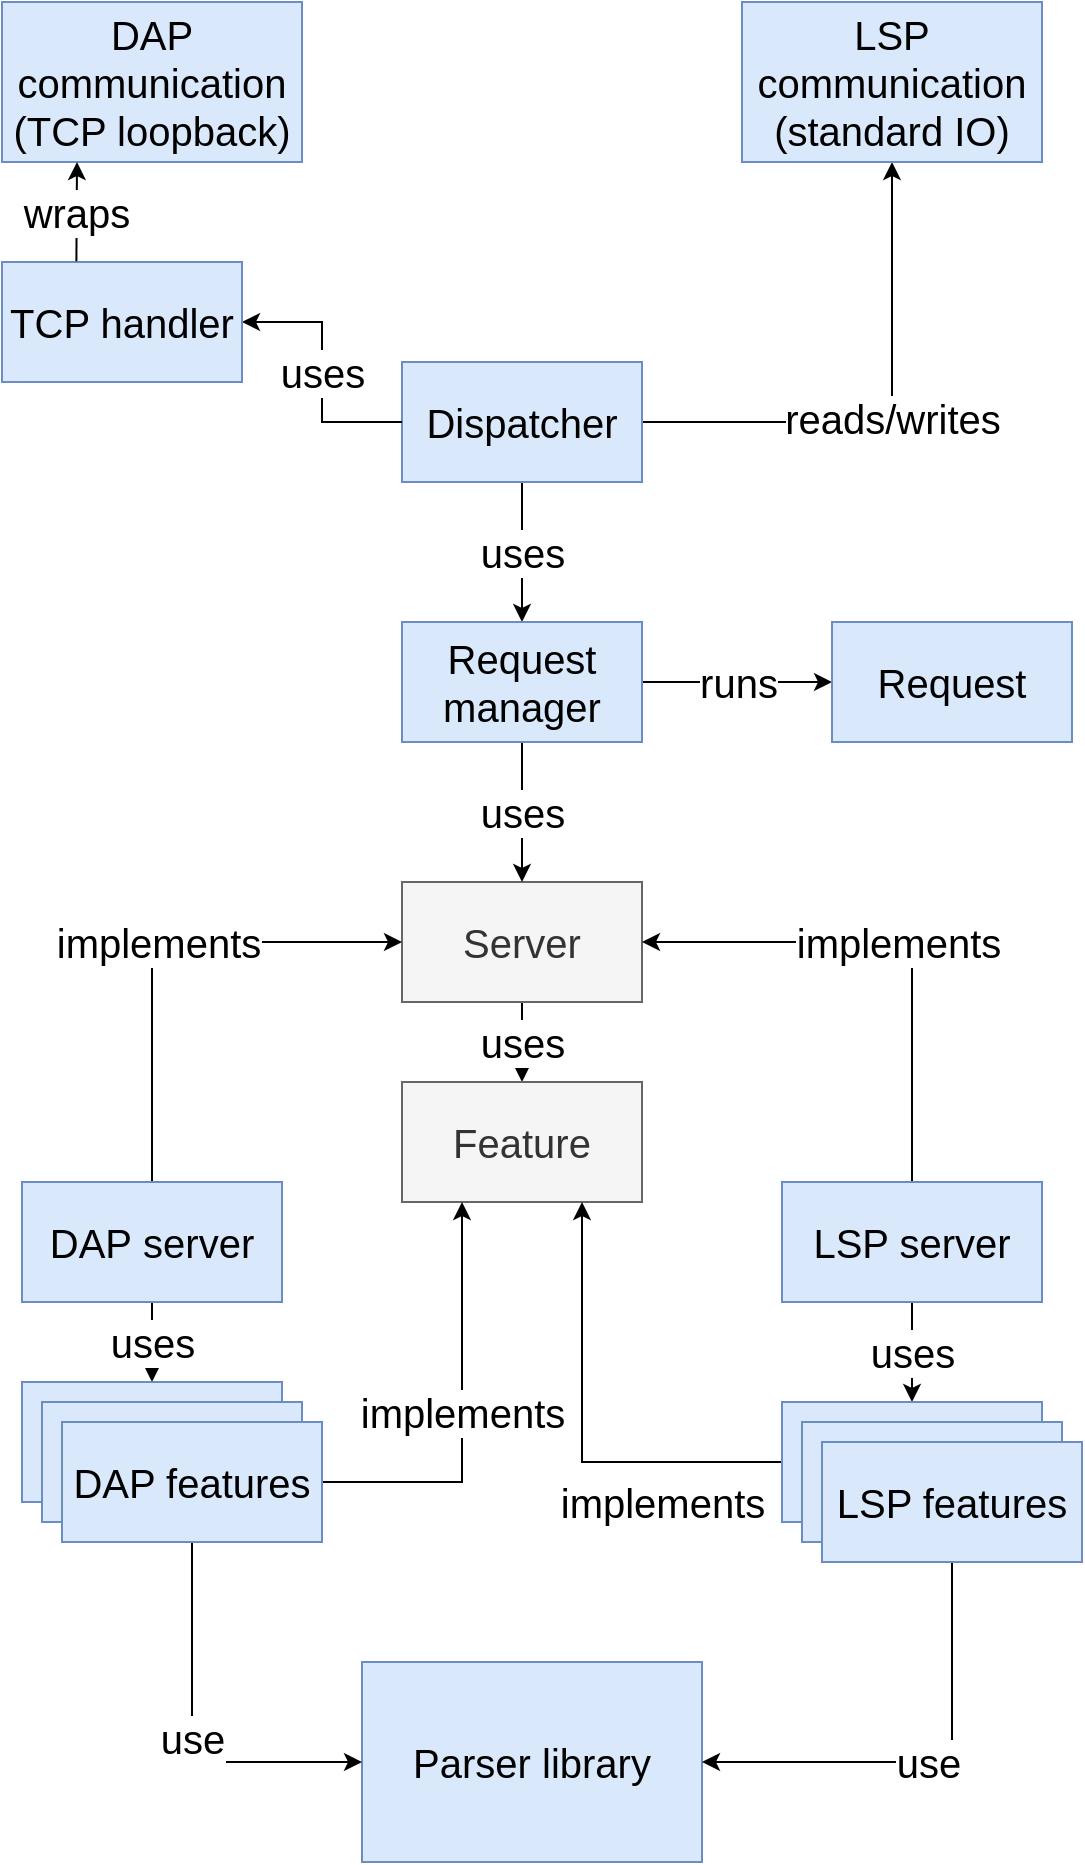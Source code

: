 <mxfile version="12.6.5" type="device"><diagram id="trd9cYVxJuldYeS37cQ7" name="Page-1"><mxGraphModel dx="1390" dy="886" grid="1" gridSize="10" guides="1" tooltips="1" connect="1" arrows="1" fold="1" page="0" pageScale="1" pageWidth="850" pageHeight="1100" math="0" shadow="0"><root><mxCell id="0"/><mxCell id="1" parent="0"/><mxCell id="cRrUmFHNwnfsg5DdPiDe-26" value="reads/writes" style="edgeStyle=orthogonalEdgeStyle;rounded=0;orthogonalLoop=1;jettySize=auto;html=1;exitX=1;exitY=0.5;exitDx=0;exitDy=0;entryX=0.5;entryY=1;entryDx=0;entryDy=0;startArrow=none;startFill=0;endArrow=classic;endFill=1;fontSize=20;" parent="1" source="cRrUmFHNwnfsg5DdPiDe-1" target="cRrUmFHNwnfsg5DdPiDe-6" edge="1"><mxGeometry relative="1" as="geometry"/></mxCell><mxCell id="cRrUmFHNwnfsg5DdPiDe-49" value="uses" style="edgeStyle=orthogonalEdgeStyle;rounded=0;orthogonalLoop=1;jettySize=auto;html=1;exitX=0.5;exitY=1;exitDx=0;exitDy=0;entryX=0.5;entryY=0;entryDx=0;entryDy=0;startArrow=none;startFill=0;endArrow=classic;endFill=1;fontSize=20;" parent="1" source="cRrUmFHNwnfsg5DdPiDe-1" target="cRrUmFHNwnfsg5DdPiDe-5" edge="1"><mxGeometry relative="1" as="geometry"/></mxCell><mxCell id="cRrUmFHNwnfsg5DdPiDe-1" value="Dispatcher" style="rounded=0;whiteSpace=wrap;html=1;fillColor=#dae8fc;strokeColor=#6c8ebf;fontSize=20;" parent="1" vertex="1"><mxGeometry x="290" y="200" width="120" height="60" as="geometry"/></mxCell><mxCell id="cRrUmFHNwnfsg5DdPiDe-3" value="Parser library" style="rounded=0;whiteSpace=wrap;html=1;fillColor=#dae8fc;strokeColor=#6c8ebf;fontSize=20;" parent="1" vertex="1"><mxGeometry x="270" y="850" width="170" height="100" as="geometry"/></mxCell><mxCell id="cRrUmFHNwnfsg5DdPiDe-30" value="uses" style="edgeStyle=orthogonalEdgeStyle;rounded=0;orthogonalLoop=1;jettySize=auto;html=1;exitX=0.5;exitY=1;exitDx=0;exitDy=0;entryX=0.5;entryY=0;entryDx=0;entryDy=0;startArrow=none;startFill=0;endArrow=classic;endFill=1;fontSize=20;" parent="1" source="cRrUmFHNwnfsg5DdPiDe-4" target="cRrUmFHNwnfsg5DdPiDe-12" edge="1"><mxGeometry relative="1" as="geometry"/></mxCell><mxCell id="cRrUmFHNwnfsg5DdPiDe-4" value="Server" style="rounded=0;whiteSpace=wrap;html=1;fillColor=#f5f5f5;strokeColor=#666666;fontSize=20;fontColor=#333333;" parent="1" vertex="1"><mxGeometry x="290" y="460" width="120" height="60" as="geometry"/></mxCell><mxCell id="cRrUmFHNwnfsg5DdPiDe-28" value="runs" style="edgeStyle=orthogonalEdgeStyle;rounded=0;orthogonalLoop=1;jettySize=auto;html=1;exitX=1;exitY=0.5;exitDx=0;exitDy=0;entryX=0;entryY=0.5;entryDx=0;entryDy=0;startArrow=none;startFill=0;endArrow=classic;endFill=1;fontSize=20;" parent="1" source="cRrUmFHNwnfsg5DdPiDe-5" target="cRrUmFHNwnfsg5DdPiDe-10" edge="1"><mxGeometry relative="1" as="geometry"/></mxCell><mxCell id="cRrUmFHNwnfsg5DdPiDe-44" value="uses" style="edgeStyle=orthogonalEdgeStyle;rounded=0;orthogonalLoop=1;jettySize=auto;html=1;exitX=0.5;exitY=1;exitDx=0;exitDy=0;entryX=0.5;entryY=0;entryDx=0;entryDy=0;startArrow=none;startFill=0;endArrow=classic;endFill=1;fontSize=20;" parent="1" source="cRrUmFHNwnfsg5DdPiDe-5" target="cRrUmFHNwnfsg5DdPiDe-4" edge="1"><mxGeometry relative="1" as="geometry"/></mxCell><mxCell id="cRrUmFHNwnfsg5DdPiDe-5" value="Request manager" style="rounded=0;whiteSpace=wrap;html=1;fillColor=#dae8fc;strokeColor=#6c8ebf;fontSize=20;" parent="1" vertex="1"><mxGeometry x="290" y="330" width="120" height="60" as="geometry"/></mxCell><mxCell id="cRrUmFHNwnfsg5DdPiDe-6" value="LSP communication&lt;br&gt;(standard IO)" style="rounded=0;whiteSpace=wrap;html=1;fillColor=#dae8fc;strokeColor=#6c8ebf;fontSize=20;" parent="1" vertex="1"><mxGeometry x="460" y="20" width="150" height="80" as="geometry"/></mxCell><mxCell id="cRrUmFHNwnfsg5DdPiDe-7" value="DAP communication&lt;br&gt;(TCP loopback)" style="rounded=0;whiteSpace=wrap;html=1;fillColor=#dae8fc;strokeColor=#6c8ebf;fontSize=20;" parent="1" vertex="1"><mxGeometry x="90" y="20" width="150" height="80" as="geometry"/></mxCell><mxCell id="cRrUmFHNwnfsg5DdPiDe-36" value="implements" style="edgeStyle=orthogonalEdgeStyle;rounded=0;orthogonalLoop=1;jettySize=auto;html=1;exitX=0.5;exitY=0;exitDx=0;exitDy=0;entryX=1;entryY=0.5;entryDx=0;entryDy=0;startArrow=none;startFill=0;endArrow=classic;endFill=1;fontSize=20;" parent="1" source="cRrUmFHNwnfsg5DdPiDe-8" target="cRrUmFHNwnfsg5DdPiDe-4" edge="1"><mxGeometry relative="1" as="geometry"/></mxCell><mxCell id="cRrUmFHNwnfsg5DdPiDe-47" value="uses" style="edgeStyle=orthogonalEdgeStyle;rounded=0;orthogonalLoop=1;jettySize=auto;html=1;exitX=0.5;exitY=1;exitDx=0;exitDy=0;entryX=0.5;entryY=0;entryDx=0;entryDy=0;startArrow=none;startFill=0;endArrow=classic;endFill=1;fontSize=20;" parent="1" source="cRrUmFHNwnfsg5DdPiDe-8" target="cRrUmFHNwnfsg5DdPiDe-14" edge="1"><mxGeometry relative="1" as="geometry"/></mxCell><mxCell id="cRrUmFHNwnfsg5DdPiDe-8" value="LSP server" style="rounded=0;whiteSpace=wrap;html=1;fillColor=#dae8fc;strokeColor=#6c8ebf;fontSize=20;" parent="1" vertex="1"><mxGeometry x="480" y="610" width="130" height="60" as="geometry"/></mxCell><mxCell id="cRrUmFHNwnfsg5DdPiDe-10" value="Request" style="rounded=0;whiteSpace=wrap;html=1;fillColor=#dae8fc;strokeColor=#6c8ebf;fontSize=20;" parent="1" vertex="1"><mxGeometry x="505" y="330" width="120" height="60" as="geometry"/></mxCell><mxCell id="cRrUmFHNwnfsg5DdPiDe-31" value="implements" style="edgeStyle=orthogonalEdgeStyle;rounded=0;orthogonalLoop=1;jettySize=auto;html=1;exitX=0.5;exitY=0;exitDx=0;exitDy=0;entryX=0;entryY=0.5;entryDx=0;entryDy=0;startArrow=none;startFill=0;endArrow=classic;endFill=1;fontSize=20;" parent="1" source="cRrUmFHNwnfsg5DdPiDe-11" target="cRrUmFHNwnfsg5DdPiDe-4" edge="1"><mxGeometry relative="1" as="geometry"/></mxCell><mxCell id="cRrUmFHNwnfsg5DdPiDe-46" value="uses" style="edgeStyle=orthogonalEdgeStyle;rounded=0;orthogonalLoop=1;jettySize=auto;html=1;exitX=0.5;exitY=1;exitDx=0;exitDy=0;startArrow=none;startFill=0;endArrow=classic;endFill=1;fontSize=20;" parent="1" source="cRrUmFHNwnfsg5DdPiDe-11" target="cRrUmFHNwnfsg5DdPiDe-13" edge="1"><mxGeometry relative="1" as="geometry"/></mxCell><mxCell id="cRrUmFHNwnfsg5DdPiDe-11" value="DAP&amp;nbsp;server" style="rounded=0;whiteSpace=wrap;html=1;fillColor=#dae8fc;strokeColor=#6c8ebf;fontSize=20;" parent="1" vertex="1"><mxGeometry x="100" y="610" width="130" height="60" as="geometry"/></mxCell><mxCell id="cRrUmFHNwnfsg5DdPiDe-12" value="Feature" style="rounded=0;whiteSpace=wrap;html=1;fillColor=#f5f5f5;strokeColor=#666666;fontSize=20;fontColor=#333333;" parent="1" vertex="1"><mxGeometry x="290" y="560" width="120" height="60" as="geometry"/></mxCell><mxCell id="cRrUmFHNwnfsg5DdPiDe-13" value="" style="rounded=0;whiteSpace=wrap;html=1;fillColor=#dae8fc;strokeColor=#6c8ebf;fontSize=20;" parent="1" vertex="1"><mxGeometry x="100" y="710" width="130" height="60" as="geometry"/></mxCell><mxCell id="cRrUmFHNwnfsg5DdPiDe-38" value="implements" style="edgeStyle=orthogonalEdgeStyle;rounded=0;orthogonalLoop=1;jettySize=auto;html=1;exitX=0;exitY=0.5;exitDx=0;exitDy=0;entryX=0.75;entryY=1;entryDx=0;entryDy=0;startArrow=none;startFill=0;endArrow=classic;endFill=1;fontSize=20;" parent="1" source="cRrUmFHNwnfsg5DdPiDe-14" target="cRrUmFHNwnfsg5DdPiDe-12" edge="1"><mxGeometry x="-0.478" y="20" relative="1" as="geometry"><mxPoint as="offset"/></mxGeometry></mxCell><mxCell id="cRrUmFHNwnfsg5DdPiDe-14" value="LSP feature" style="rounded=0;whiteSpace=wrap;html=1;fillColor=#dae8fc;strokeColor=#6c8ebf;fontSize=20;" parent="1" vertex="1"><mxGeometry x="480" y="720" width="130" height="60" as="geometry"/></mxCell><mxCell id="cRrUmFHNwnfsg5DdPiDe-15" value="LSP feature" style="rounded=0;whiteSpace=wrap;html=1;fillColor=#dae8fc;strokeColor=#6c8ebf;fontSize=20;" parent="1" vertex="1"><mxGeometry x="490" y="730" width="130" height="60" as="geometry"/></mxCell><mxCell id="cRrUmFHNwnfsg5DdPiDe-40" value="use" style="edgeStyle=orthogonalEdgeStyle;rounded=0;orthogonalLoop=1;jettySize=auto;html=1;exitX=0.5;exitY=1;exitDx=0;exitDy=0;entryX=1;entryY=0.5;entryDx=0;entryDy=0;startArrow=none;startFill=0;endArrow=classic;endFill=1;fontSize=20;" parent="1" source="cRrUmFHNwnfsg5DdPiDe-16" target="cRrUmFHNwnfsg5DdPiDe-3" edge="1"><mxGeometry relative="1" as="geometry"/></mxCell><mxCell id="cRrUmFHNwnfsg5DdPiDe-16" value="LSP features" style="rounded=0;whiteSpace=wrap;html=1;fillColor=#dae8fc;strokeColor=#6c8ebf;fontSize=20;" parent="1" vertex="1"><mxGeometry x="500" y="740" width="130" height="60" as="geometry"/></mxCell><mxCell id="cRrUmFHNwnfsg5DdPiDe-17" value="" style="rounded=0;whiteSpace=wrap;html=1;fillColor=#dae8fc;strokeColor=#6c8ebf;fontSize=20;" parent="1" vertex="1"><mxGeometry x="110" y="720" width="130" height="60" as="geometry"/></mxCell><mxCell id="cRrUmFHNwnfsg5DdPiDe-37" value="implements" style="edgeStyle=orthogonalEdgeStyle;rounded=0;orthogonalLoop=1;jettySize=auto;html=1;exitX=1;exitY=0.5;exitDx=0;exitDy=0;entryX=0.25;entryY=1;entryDx=0;entryDy=0;startArrow=none;startFill=0;endArrow=classic;endFill=1;fontSize=20;" parent="1" source="cRrUmFHNwnfsg5DdPiDe-18" target="cRrUmFHNwnfsg5DdPiDe-12" edge="1"><mxGeometry relative="1" as="geometry"/></mxCell><mxCell id="cRrUmFHNwnfsg5DdPiDe-42" value="use" style="edgeStyle=orthogonalEdgeStyle;rounded=0;orthogonalLoop=1;jettySize=auto;html=1;exitX=0.5;exitY=1;exitDx=0;exitDy=0;entryX=0;entryY=0.5;entryDx=0;entryDy=0;startArrow=none;startFill=0;endArrow=classic;endFill=1;fontSize=20;" parent="1" source="cRrUmFHNwnfsg5DdPiDe-18" target="cRrUmFHNwnfsg5DdPiDe-3" edge="1"><mxGeometry relative="1" as="geometry"/></mxCell><mxCell id="cRrUmFHNwnfsg5DdPiDe-18" value="DAP features" style="rounded=0;whiteSpace=wrap;html=1;fillColor=#dae8fc;strokeColor=#6c8ebf;fontSize=20;" parent="1" vertex="1"><mxGeometry x="120" y="730" width="130" height="60" as="geometry"/></mxCell><mxCell id="cRrUmFHNwnfsg5DdPiDe-24" value="uses" style="edgeStyle=orthogonalEdgeStyle;rounded=0;orthogonalLoop=1;jettySize=auto;html=1;exitX=1;exitY=0.5;exitDx=0;exitDy=0;entryX=0;entryY=0.5;entryDx=0;entryDy=0;startArrow=classic;startFill=1;endArrow=none;endFill=0;fontSize=20;" parent="1" source="cRrUmFHNwnfsg5DdPiDe-20" target="cRrUmFHNwnfsg5DdPiDe-1" edge="1"><mxGeometry relative="1" as="geometry"/></mxCell><mxCell id="cRrUmFHNwnfsg5DdPiDe-20" value="TCP handler" style="rounded=0;whiteSpace=wrap;html=1;fillColor=#dae8fc;strokeColor=#6c8ebf;fontSize=20;" parent="1" vertex="1"><mxGeometry x="90" y="150" width="120" height="60" as="geometry"/></mxCell><mxCell id="cRrUmFHNwnfsg5DdPiDe-23" value="wraps" style="endArrow=none;html=1;fontSize=20;exitX=0.25;exitY=1;exitDx=0;exitDy=0;entryX=0.31;entryY=-0.006;entryDx=0;entryDy=0;entryPerimeter=0;startArrow=classic;startFill=1;endFill=0;" parent="1" source="cRrUmFHNwnfsg5DdPiDe-7" target="cRrUmFHNwnfsg5DdPiDe-20" edge="1"><mxGeometry width="50" height="50" relative="1" as="geometry"><mxPoint x="20" y="180" as="sourcePoint"/><mxPoint x="126" y="160" as="targetPoint"/></mxGeometry></mxCell></root></mxGraphModel></diagram></mxfile>
